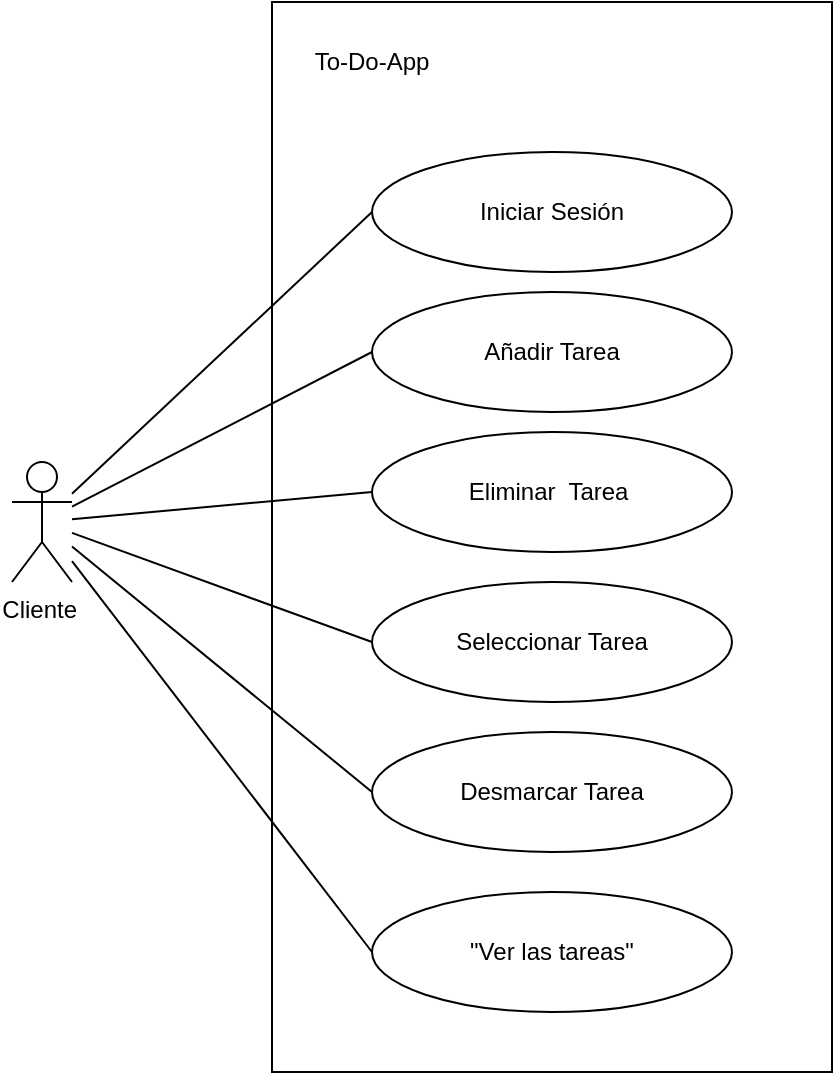 <mxfile version="21.1.4" type="github">
  <diagram name="Página-1" id="gVADvGAhawYy6BavhGWH">
    <mxGraphModel dx="1655" dy="955" grid="1" gridSize="10" guides="1" tooltips="1" connect="1" arrows="1" fold="1" page="1" pageScale="1" pageWidth="827" pageHeight="1169" math="0" shadow="0">
      <root>
        <mxCell id="0" />
        <mxCell id="1" parent="0" />
        <mxCell id="JG5yOzzYJxNlnzdqX-a_-6" value="" style="verticalLabelPosition=bottom;verticalAlign=top;html=1;shape=mxgraph.basic.rect;fillColor2=none;strokeWidth=1;size=20;indent=5;" vertex="1" parent="1">
          <mxGeometry x="240" y="295" width="280" height="535" as="geometry" />
        </mxCell>
        <mxCell id="JG5yOzzYJxNlnzdqX-a_-18" style="rounded=0;orthogonalLoop=1;jettySize=auto;html=1;entryX=0;entryY=0.5;entryDx=0;entryDy=0;endArrow=none;endFill=0;" edge="1" parent="1" source="JG5yOzzYJxNlnzdqX-a_-1" target="JG5yOzzYJxNlnzdqX-a_-9">
          <mxGeometry relative="1" as="geometry" />
        </mxCell>
        <mxCell id="JG5yOzzYJxNlnzdqX-a_-19" style="rounded=0;orthogonalLoop=1;jettySize=auto;html=1;entryX=0;entryY=0.5;entryDx=0;entryDy=0;endArrow=none;endFill=0;" edge="1" parent="1" source="JG5yOzzYJxNlnzdqX-a_-1" target="JG5yOzzYJxNlnzdqX-a_-12">
          <mxGeometry relative="1" as="geometry" />
        </mxCell>
        <mxCell id="JG5yOzzYJxNlnzdqX-a_-20" style="rounded=0;orthogonalLoop=1;jettySize=auto;html=1;entryX=0;entryY=0.5;entryDx=0;entryDy=0;endArrow=none;endFill=0;" edge="1" parent="1" source="JG5yOzzYJxNlnzdqX-a_-1" target="JG5yOzzYJxNlnzdqX-a_-10">
          <mxGeometry relative="1" as="geometry" />
        </mxCell>
        <mxCell id="JG5yOzzYJxNlnzdqX-a_-21" style="rounded=0;orthogonalLoop=1;jettySize=auto;html=1;entryX=0;entryY=0.5;entryDx=0;entryDy=0;endArrow=none;endFill=0;" edge="1" parent="1" source="JG5yOzzYJxNlnzdqX-a_-1" target="JG5yOzzYJxNlnzdqX-a_-11">
          <mxGeometry relative="1" as="geometry" />
        </mxCell>
        <mxCell id="JG5yOzzYJxNlnzdqX-a_-22" style="rounded=0;orthogonalLoop=1;jettySize=auto;html=1;entryX=0;entryY=0.5;entryDx=0;entryDy=0;endArrow=none;endFill=0;" edge="1" parent="1" source="JG5yOzzYJxNlnzdqX-a_-1" target="JG5yOzzYJxNlnzdqX-a_-14">
          <mxGeometry relative="1" as="geometry" />
        </mxCell>
        <mxCell id="JG5yOzzYJxNlnzdqX-a_-1" value="Cliente&amp;nbsp;" style="shape=umlActor;verticalLabelPosition=bottom;verticalAlign=top;html=1;outlineConnect=0;" vertex="1" parent="1">
          <mxGeometry x="110" y="525" width="30" height="60" as="geometry" />
        </mxCell>
        <mxCell id="JG5yOzzYJxNlnzdqX-a_-8" value="Iniciar Sesión" style="ellipse;whiteSpace=wrap;html=1;" vertex="1" parent="1">
          <mxGeometry x="290" y="370" width="180" height="60" as="geometry" />
        </mxCell>
        <mxCell id="JG5yOzzYJxNlnzdqX-a_-9" value="Añadir Tarea" style="ellipse;whiteSpace=wrap;html=1;" vertex="1" parent="1">
          <mxGeometry x="290" y="440" width="180" height="60" as="geometry" />
        </mxCell>
        <mxCell id="JG5yOzzYJxNlnzdqX-a_-10" value="Seleccionar Tarea" style="ellipse;whiteSpace=wrap;html=1;" vertex="1" parent="1">
          <mxGeometry x="290" y="585" width="180" height="60" as="geometry" />
        </mxCell>
        <mxCell id="JG5yOzzYJxNlnzdqX-a_-11" value="Desmarcar Tarea" style="ellipse;whiteSpace=wrap;html=1;" vertex="1" parent="1">
          <mxGeometry x="290" y="660" width="180" height="60" as="geometry" />
        </mxCell>
        <mxCell id="JG5yOzzYJxNlnzdqX-a_-12" value="Eliminar&amp;nbsp; Tarea&amp;nbsp;" style="ellipse;whiteSpace=wrap;html=1;" vertex="1" parent="1">
          <mxGeometry x="290" y="510" width="180" height="60" as="geometry" />
        </mxCell>
        <mxCell id="JG5yOzzYJxNlnzdqX-a_-13" value="To-Do-App" style="text;html=1;strokeColor=none;fillColor=none;align=center;verticalAlign=middle;whiteSpace=wrap;rounded=0;" vertex="1" parent="1">
          <mxGeometry x="260" y="310" width="60" height="30" as="geometry" />
        </mxCell>
        <mxCell id="JG5yOzzYJxNlnzdqX-a_-14" value="&quot;Ver las tareas&quot;" style="ellipse;whiteSpace=wrap;html=1;" vertex="1" parent="1">
          <mxGeometry x="290" y="740" width="180" height="60" as="geometry" />
        </mxCell>
        <mxCell id="JG5yOzzYJxNlnzdqX-a_-17" style="rounded=0;orthogonalLoop=1;jettySize=auto;html=1;entryX=0;entryY=0.5;entryDx=0;entryDy=0;endArrow=none;endFill=0;" edge="1" parent="1" source="JG5yOzzYJxNlnzdqX-a_-1" target="JG5yOzzYJxNlnzdqX-a_-8">
          <mxGeometry relative="1" as="geometry" />
        </mxCell>
      </root>
    </mxGraphModel>
  </diagram>
</mxfile>
